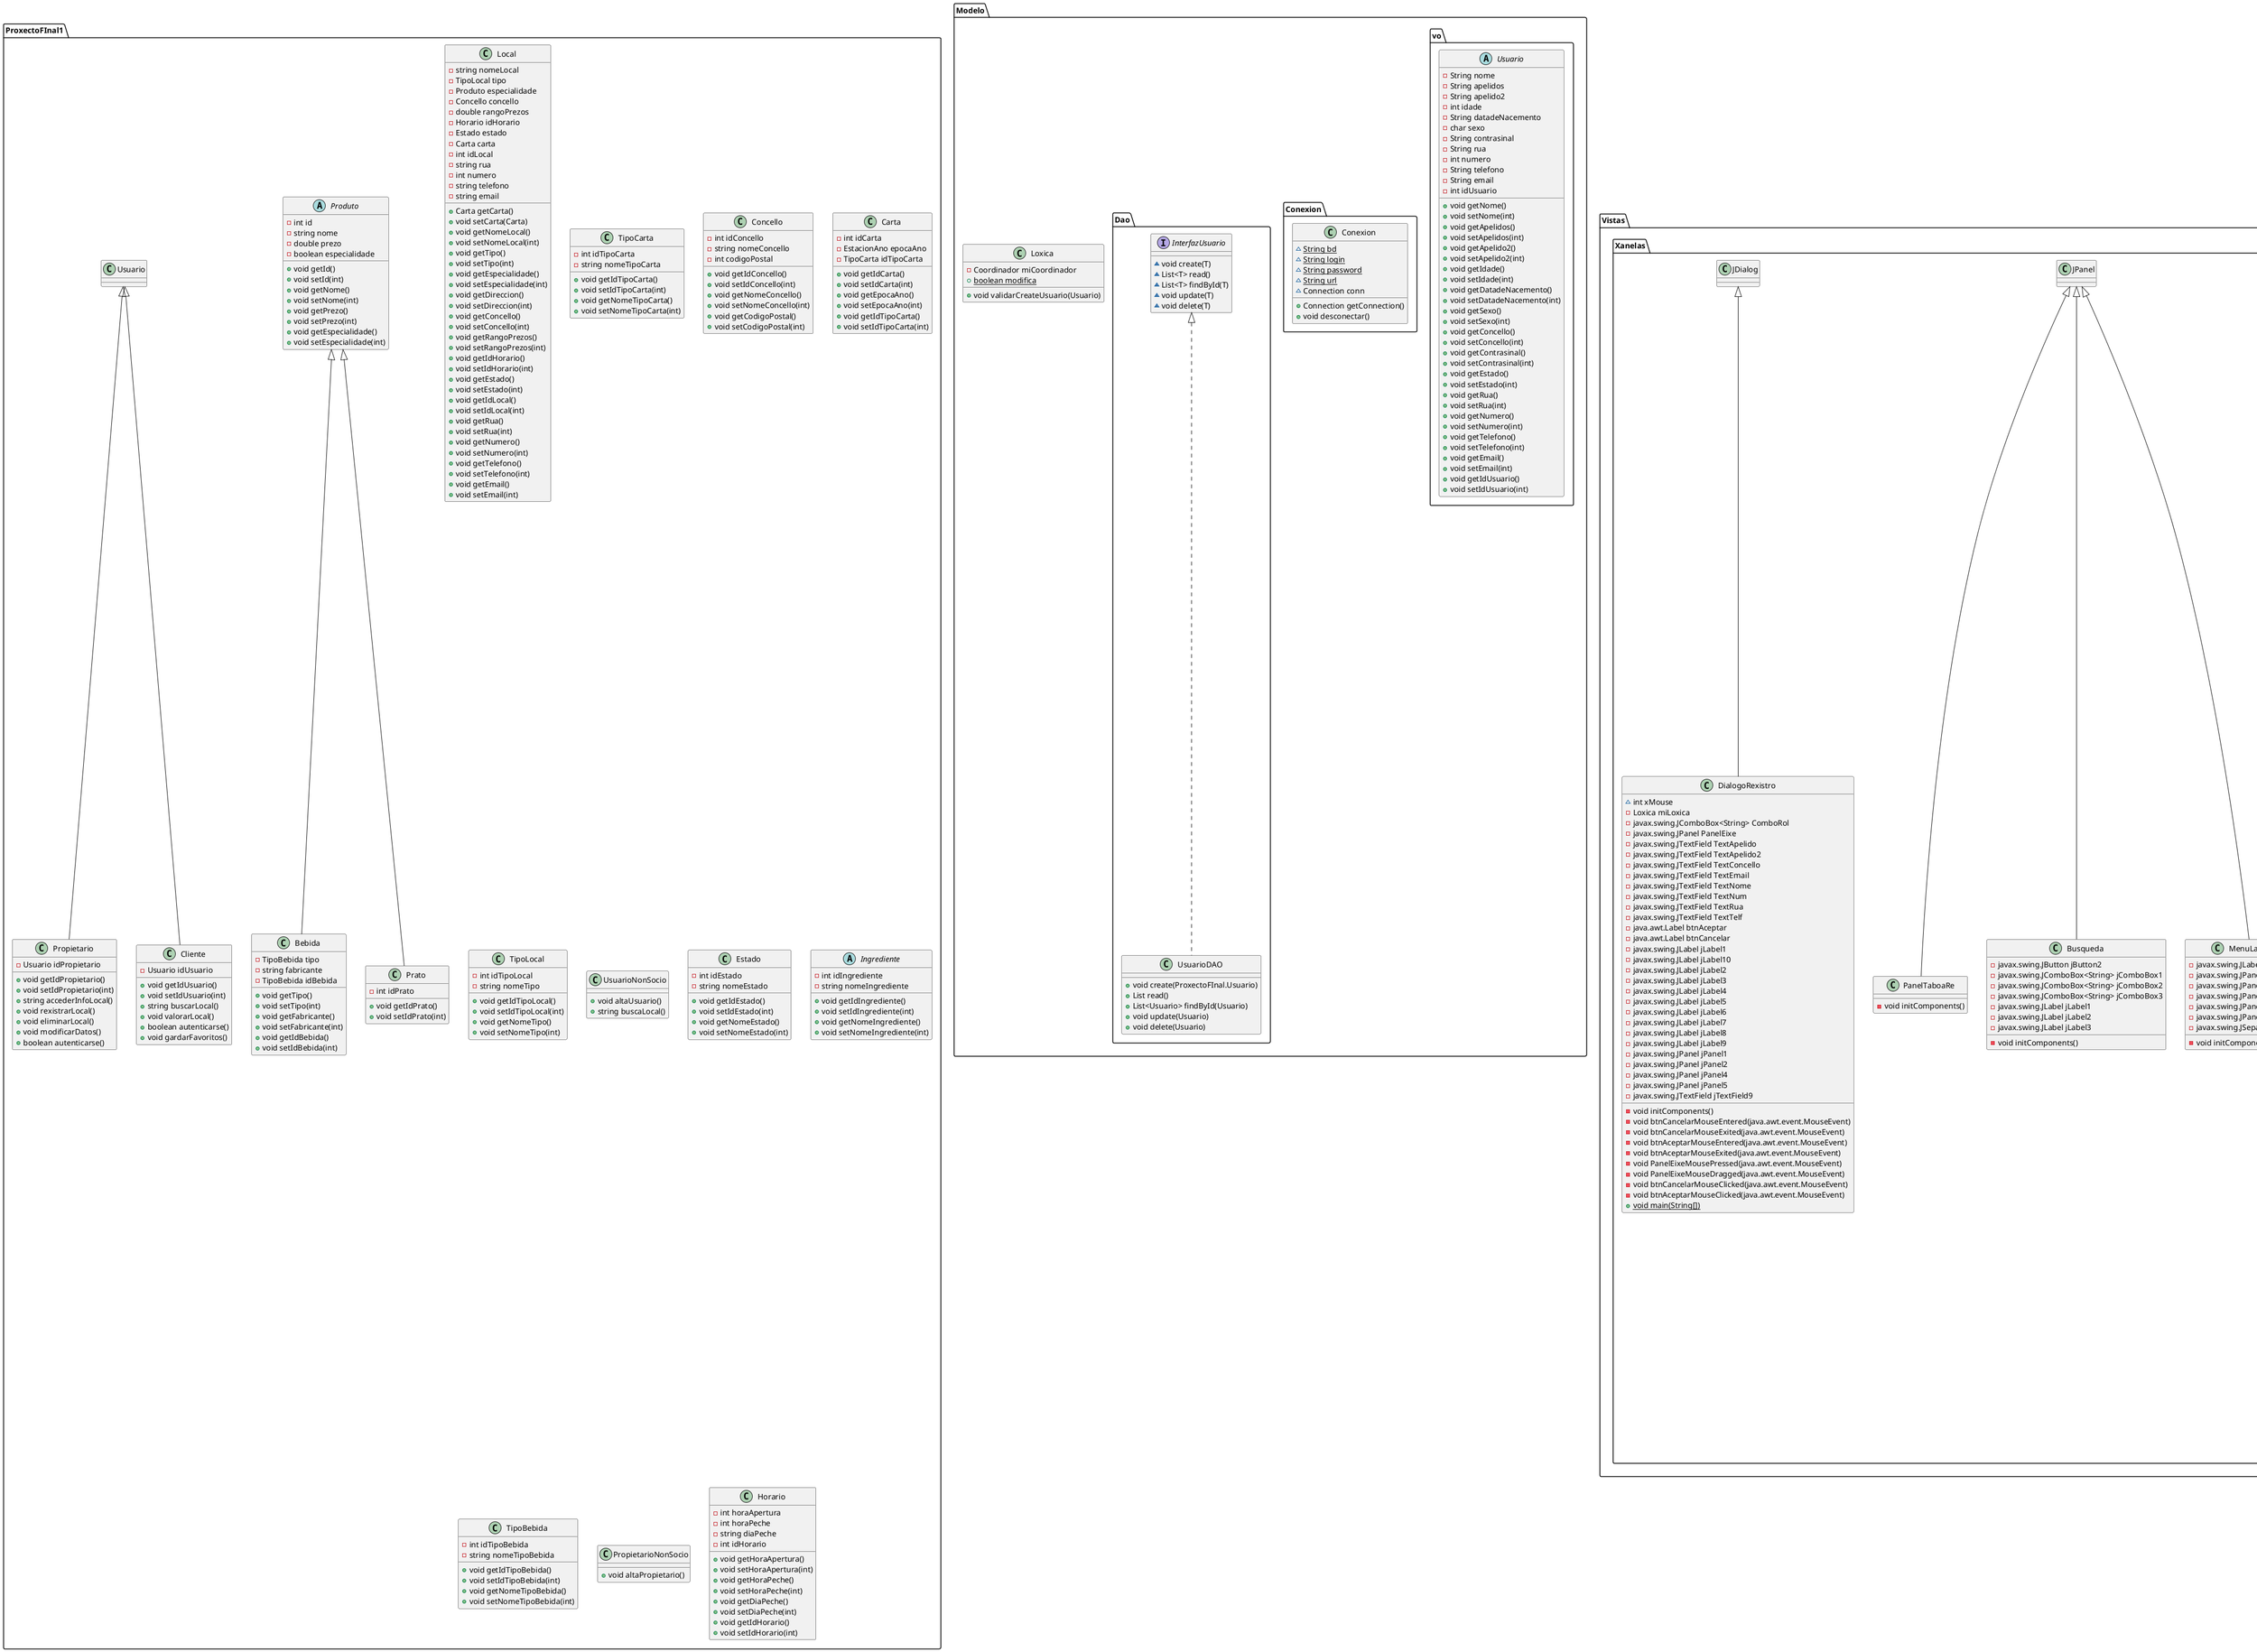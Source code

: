 @startuml
class Modelo.Loxica {
- Coordinador miCoordinador
+ {static} boolean modifica
+ void validarCreateUsuario(Usuario)
}
class ProxectoFInal1.Local {
- string nomeLocal
- TipoLocal tipo
- Produto especialidade
- Concello concello
- double rangoPrezos
- Horario idHorario
- Estado estado
- Carta carta
- int idLocal
- string rua
- int numero
- string telefono
- string email
+ Carta getCarta()
+ void setCarta(Carta)
+ void getNomeLocal()
+ void setNomeLocal(int)
+ void getTipo()
+ void setTipo(int)
+ void getEspecialidade()
+ void setEspecialidade(int)
+ void getDireccion()
+ void setDireccion(int)
+ void getConcello()
+ void setConcello(int)
+ void getRangoPrezos()
+ void setRangoPrezos(int)
+ void getIdHorario()
+ void setIdHorario(int)
+ void getEstado()
+ void setEstado(int)
+ void getIdLocal()
+ void setIdLocal(int)
+ void getRua()
+ void setRua(int)
+ void getNumero()
+ void setNumero(int)
+ void getTelefono()
+ void setTelefono(int)
+ void getEmail()
+ void setEmail(int)
}
class ProxectoFInal1.TipoCarta {
- int idTipoCarta
- string nomeTipoCarta
+ void getIdTipoCarta()
+ void setIdTipoCarta(int)
+ void getNomeTipoCarta()
+ void setNomeTipoCarta(int)
}
class Vistas.Xanelas.XanelaCliente {
- javax.swing.JPanel Bgcliente
- javax.swing.JLabel LabelBuscar
- javax.swing.JLabel LabelDatosCli
- javax.swing.JLabel LabelFav
- javax.swing.JLabel LabelIconoBuscar
- javax.swing.JLabel LabelIconoCli
- javax.swing.JLabel LabelIconoDatos
- javax.swing.JLabel LabelIconoFav
- javax.swing.JLabel LabelIconoMarcho
- javax.swing.JLabel LabelIconoSuperior
- javax.swing.JLabel LabelMarcho
- javax.swing.JLabel LabelSuperior
- javax.swing.JPanel PanelBuscar
- javax.swing.JPanel PanelBusquedaCli
- javax.swing.JPanel PanelCin
- javax.swing.JPanel PanelCuar
- javax.swing.JPanel PanelDatosCli
- javax.swing.JPanel PanelFav
- javax.swing.JPanel PanelFixo
- javax.swing.JPanel PanelInfoLo
- javax.swing.JPanel PanelLateral
- javax.swing.JPanel PanelMarcho
- javax.swing.JLabel PanelMesa
- javax.swing.JPanel PanelPri
- javax.swing.JPanel PanelPri1
- javax.swing.JPanel PanelPri2
- javax.swing.JPanel PanelSeg
- javax.swing.JPanel PanelSuperior
- javax.swing.JPanel PanelTer
- javax.swing.JTabbedPane TabInicial
- javax.swing.JTable TaboaInfoLo
- javax.swing.JButton jButton1
- javax.swing.JButton jButton2
- javax.swing.JButton jButton3
- javax.swing.JButton jButton4
- javax.swing.JButton jButton5
- javax.swing.JLabel jLabel1
- javax.swing.JLabel jLabel2
- javax.swing.JLabel jLabel3
- javax.swing.JLabel jLabel4
- javax.swing.JPanel jPanel1
- javax.swing.JPanel jPanel2
- javax.swing.JPanel jPanel3
- javax.swing.JPanel jPanel4
- javax.swing.JPanel jPanel6
- javax.swing.JPanel jPanel7
- javax.swing.JScrollPane jScrollPane1
- javax.swing.JSeparator jSeparator1
- javax.swing.JTextField jTextField1
- javax.swing.JLabel labelIconoConec
- javax.swing.JLabel labelconectado
- javax.swing.JLabel textPaBu
- void initComponents()
- void jButton4ActionPerformed(java.awt.event.ActionEvent)
- void jButton3ActionPerformed(java.awt.event.ActionEvent)
- void jButton1ActionPerformed(java.awt.event.ActionEvent)
- void jButton2ActionPerformed(java.awt.event.ActionEvent)
- void PanelMesaMouseClicked(java.awt.event.MouseEvent)
- void PanelBuscarMouseClicked(java.awt.event.MouseEvent)
- void PanelFavMouseClicked(java.awt.event.MouseEvent)
- void PanelDatosCliMouseClicked(java.awt.event.MouseEvent)
- void PanelMarchoMouseClicked(java.awt.event.MouseEvent)
- void LabelBuscarMouseEntered(java.awt.event.MouseEvent)
- void PanelFavMouseEntered(java.awt.event.MouseEvent)
- void PanelDatosCliMouseEntered(java.awt.event.MouseEvent)
- void PanelMarchoMouseEntered(java.awt.event.MouseEvent)
- void PanelFixoMouseEntered(java.awt.event.MouseEvent)
- void PanelFixoMouseClicked(java.awt.event.MouseEvent)
- void PanelFixoMouseExited(java.awt.event.MouseEvent)
- void PanelBuscarMouseExited(java.awt.event.MouseEvent)
- void PanelBuscarMouseEntered(java.awt.event.MouseEvent)
- void PanelFavMouseExited(java.awt.event.MouseEvent)
- void PanelDatosCliMouseExited(java.awt.event.MouseEvent)
- void PanelMarchoMouseExited(java.awt.event.MouseEvent)
- void LabelBuscarMouseClicked(java.awt.event.MouseEvent)
- void LabelFavMouseClicked(java.awt.event.MouseEvent)
- void LabelDatosCliMouseClicked(java.awt.event.MouseEvent)
- void PanelMesaMouseEntered(java.awt.event.MouseEvent)
- void PanelMesaMouseExited(java.awt.event.MouseEvent)
- void LabelFavMouseEntered(java.awt.event.MouseEvent)
- void LabelFavMouseExited(java.awt.event.MouseEvent)
- void LabelDatosCliMouseEntered(java.awt.event.MouseEvent)
- void LabelDatosCliMouseExited(java.awt.event.MouseEvent)
- void LabelBuscarMouseExited(java.awt.event.MouseEvent)
+ {static} void main(String[])
}
class ProxectoFInal1.Concello {
- int idConcello
- string nomeConcello
- int codigoPostal
+ void getIdConcello()
+ void setIdConcello(int)
+ void getNomeConcello()
+ void setNomeConcello(int)
+ void getCodigoPostal()
+ void setCodigoPostal(int)
}
class ProxectoFInal1.Carta {
- int idCarta
- EstacionAno epocaAno
- TipoCarta idTipoCarta
+ void getIdCarta()
+ void setIdCarta(int)
+ void getEpocaAno()
+ void setEpocaAno(int)
+ void getIdTipoCarta()
+ void setIdTipoCarta(int)
}
class Vistas.Xanelas.XanelaPropietario {
- javax.swing.JPanel Bgcliente
- javax.swing.JLabel LabelBuscar
- javax.swing.JLabel LabelDatosCli
- javax.swing.JLabel LabelFav
- javax.swing.JLabel LabelIconoBuscar
- javax.swing.JLabel LabelIconoCli
- javax.swing.JLabel LabelIconoDatos
- javax.swing.JLabel LabelIconoFav
- javax.swing.JLabel LabelIconoMarcho
- javax.swing.JLabel LabelIconoSuperior
- javax.swing.JLabel LabelMarcho
- javax.swing.JLabel LabelSuperior
- javax.swing.JPanel PanelBuscar
- javax.swing.JPanel PanelBusquedaCli
- javax.swing.JPanel PanelCin
- javax.swing.JPanel PanelCuar
- javax.swing.JPanel PanelDatosCli
- javax.swing.JPanel PanelFav
- javax.swing.JPanel PanelFixo
- javax.swing.JPanel PanelInfoLo
- javax.swing.JPanel PanelLateral
- javax.swing.JPanel PanelMarcho
- javax.swing.JLabel PanelMesa
- javax.swing.JPanel PanelPri
- javax.swing.JPanel PanelPri1
- javax.swing.JPanel PanelPri2
- javax.swing.JPanel PanelSeg
- javax.swing.JPanel PanelSuperior
- javax.swing.JPanel PanelTer
- javax.swing.JTabbedPane TabInicial
- javax.swing.JTable TaboaInfoLo
- javax.swing.JButton jButton1
- javax.swing.JButton jButton2
- javax.swing.JButton jButton3
- javax.swing.JButton jButton4
- javax.swing.JButton jButton5
- javax.swing.JLabel jLabel1
- javax.swing.JLabel jLabel2
- javax.swing.JLabel jLabel3
- javax.swing.JLabel jLabel4
- javax.swing.JPanel jPanel1
- javax.swing.JPanel jPanel2
- javax.swing.JPanel jPanel3
- javax.swing.JPanel jPanel4
- javax.swing.JPanel jPanel6
- javax.swing.JPanel jPanel7
- javax.swing.JScrollPane jScrollPane1
- javax.swing.JSeparator jSeparator1
- javax.swing.JTextField jTextField1
- javax.swing.JLabel labelIconoConec
- javax.swing.JLabel labelconectado
- javax.swing.JLabel textPaBu
- void initComponents()
- void jButton4ActionPerformed(java.awt.event.ActionEvent)
- void jButton3ActionPerformed(java.awt.event.ActionEvent)
- void jButton1ActionPerformed(java.awt.event.ActionEvent)
- void jButton2ActionPerformed(java.awt.event.ActionEvent)
- void PanelMesaMouseClicked(java.awt.event.MouseEvent)
- void PanelBuscarMouseClicked(java.awt.event.MouseEvent)
- void PanelFavMouseClicked(java.awt.event.MouseEvent)
- void PanelDatosCliMouseClicked(java.awt.event.MouseEvent)
- void PanelMarchoMouseClicked(java.awt.event.MouseEvent)
- void LabelBuscarMouseEntered(java.awt.event.MouseEvent)
- void PanelFavMouseEntered(java.awt.event.MouseEvent)
- void PanelDatosCliMouseEntered(java.awt.event.MouseEvent)
- void PanelMarchoMouseEntered(java.awt.event.MouseEvent)
- void PanelFixoMouseEntered(java.awt.event.MouseEvent)
- void PanelFixoMouseClicked(java.awt.event.MouseEvent)
- void PanelFixoMouseExited(java.awt.event.MouseEvent)
- void PanelBuscarMouseExited(java.awt.event.MouseEvent)
- void PanelBuscarMouseEntered(java.awt.event.MouseEvent)
- void PanelFavMouseExited(java.awt.event.MouseEvent)
- void PanelDatosCliMouseExited(java.awt.event.MouseEvent)
- void PanelMarchoMouseExited(java.awt.event.MouseEvent)
- void LabelBuscarMouseClicked(java.awt.event.MouseEvent)
- void LabelFavMouseClicked(java.awt.event.MouseEvent)
- void LabelDatosCliMouseClicked(java.awt.event.MouseEvent)
- void PanelMesaMouseEntered(java.awt.event.MouseEvent)
- void PanelMesaMouseExited(java.awt.event.MouseEvent)
- void LabelFavMouseEntered(java.awt.event.MouseEvent)
- void LabelFavMouseExited(java.awt.event.MouseEvent)
- void LabelDatosCliMouseEntered(java.awt.event.MouseEvent)
- void LabelDatosCliMouseExited(java.awt.event.MouseEvent)
- void LabelBuscarMouseExited(java.awt.event.MouseEvent)
+ {static} void main(String[])
}
class ProxectoFInal1.Bebida {
- TipoBebida tipo
- string fabricante
- TipoBebida idBebida
+ void getTipo()
+ void setTipo(int)
+ void getFabricante()
+ void setFabricante(int)
+ void getIdBebida()
+ void setIdBebida(int)
}
class Vistas.Xanelas.PanelTaboaRe {
- void initComponents()
}
class ProxectoFInal1.TipoLocal {
- int idTipoLocal
- string nomeTipo
+ void getIdTipoLocal()
+ void setIdTipoLocal(int)
+ void getNomeTipo()
+ void setNomeTipo(int)
}
abstract class Modelo.vo.Usuario {
- String nome
- String apelidos
- String apelido2
- int idade
- String datadeNacemento
- char sexo
- String contrasinal
- String rua
- int numero
- String telefono
- String email
- int idUsuario
+ void getNome()
+ void setNome(int)
+ void getApelidos()
+ void setApelidos(int)
+ void getApelido2()
+ void setApelido2(int)
+ void getIdade()
+ void setIdade(int)
+ void getDatadeNacemento()
+ void setDatadeNacemento(int)
+ void getSexo()
+ void setSexo(int)
+ void getConcello()
+ void setConcello(int)
+ void getContrasinal()
+ void setContrasinal(int)
+ void getEstado()
+ void setEstado(int)
+ void getRua()
+ void setRua(int)
+ void getNumero()
+ void setNumero(int)
+ void getTelefono()
+ void setTelefono(int)
+ void getEmail()
+ void setEmail(int)
+ void getIdUsuario()
+ void setIdUsuario(int)
}
class ProxectoFInal1.UsuarioNonSocio {
+ void altaUsuario()
+ string buscaLocal()
}
class Modelo.Conexion.Conexion {
~ {static} String bd
~ {static} String login
~ {static} String password
~ {static} String url
~ Connection conn
+ Connection getConnection()
+ void desconectar()
}
class ProxectoFInal1.Propietario {
- Usuario idPropietario
+ void getIdPropietario()
+ void setIdPropietario(int)
+ string accederInfoLocal()
+ void rexistrarLocal()
+ void eliminarLocal()
+ void modificarDatos()
+ boolean autenticarse()
}
class Modelo.Dao.UsuarioDAO {
+ void create(ProxectoFInal.Usuario)
+ List read()
+ List<Usuario> findById(Usuario)
+ void update(Usuario)
+ void delete(Usuario)
}
class ProxectoFInal1.Cliente {
- Usuario idUsuario
+ void getIdUsuario()
+ void setIdUsuario(int)
+ string buscarLocal()
+ void valorarLocal()
+ boolean autenticarse()
+ void gardarFavoritos()
}
class ProxectoFInal1.Prato {
- int idPrato
+ void getIdPrato()
+ void setIdPrato(int)
}
class Vistas.Xanelas.Xanela1 {
+ int xMouse
- javax.swing.JPanel BarraSuperior
- javax.swing.JPasswordField ContrasinalText
- javax.swing.JLabel LabelContra
- javax.swing.JLabel LabelInicioSesion
- javax.swing.JLabel LabelUsuario
- javax.swing.JPanel PanelBtnInicio
- javax.swing.JPanel PanelBtnRexistro
- javax.swing.JPanel PanelBuscador
- javax.swing.JPanel PanelCorpo
- javax.swing.JPanel PanelInicioRexistro
- javax.swing.JTextField UsuarioText
- javax.swing.JPanel bg
- java.awt.Label btnInicioSesion
- java.awt.Label btnRexistro
- java.awt.Label btnSaida
- javax.swing.ButtonGroup buttonGroup1
- javax.swing.JLabel infoText
- javax.swing.JSeparator jSeparator1
- javax.swing.JSeparator jSeparator2
- void initComponents()
- void UsuarioTextActionPerformed(java.awt.event.ActionEvent)
- void BarraSuperiorMousePressed(java.awt.event.MouseEvent)
- void BarraSuperiorMouseDragged(java.awt.event.MouseEvent)
- void btnSaidaMouseClicked(java.awt.event.MouseEvent)
- void btnSaidaMouseEntered(java.awt.event.MouseEvent)
- void btnSaidaMouseExited(java.awt.event.MouseEvent)
- void PanelBtnRexistroMouseEntered(java.awt.event.MouseEvent)
- void btnInicioSesionMouseClicked(java.awt.event.MouseEvent)
- void btnInicioSesionMouseEntered(java.awt.event.MouseEvent)
- void btnInicioSesionMouseExited(java.awt.event.MouseEvent)
- void btnRexistroMouseClicked(java.awt.event.MouseEvent)
- void btnRexistroMouseEntered(java.awt.event.MouseEvent)
- void btnRexistroMouseExited(java.awt.event.MouseEvent)
+ {static} void main(String[])
}
class Vistas.Xanelas.Busqueda {
- javax.swing.JButton jButton2
- javax.swing.JComboBox<String> jComboBox1
- javax.swing.JComboBox<String> jComboBox2
- javax.swing.JComboBox<String> jComboBox3
- javax.swing.JLabel jLabel1
- javax.swing.JLabel jLabel2
- javax.swing.JLabel jLabel3
- void initComponents()
}
class ProxectoFInal1.Estado {
- int idEstado
- string nomeEstado
+ void getIdEstado()
+ void setIdEstado(int)
+ void getNomeEstado()
+ void setNomeEstado(int)
}
abstract class ProxectoFInal1.Ingrediente {
- int idIngrediente
- string nomeIngrediente
+ void getIdIngrediente()
+ void setIdIngrediente(int)
+ void getNomeIngrediente()
+ void setNomeIngrediente(int)
}
class Vistas.Xanelas.DialogoRexistro {
~ int xMouse
- Loxica miLoxica
- javax.swing.JComboBox<String> ComboRol
- javax.swing.JPanel PanelEixe
- javax.swing.JTextField TextApelido
- javax.swing.JTextField TextApelido2
- javax.swing.JTextField TextConcello
- javax.swing.JTextField TextEmail
- javax.swing.JTextField TextNome
- javax.swing.JTextField TextNum
- javax.swing.JTextField TextRua
- javax.swing.JTextField TextTelf
- java.awt.Label btnAceptar
- java.awt.Label btnCancelar
- javax.swing.JLabel jLabel1
- javax.swing.JLabel jLabel10
- javax.swing.JLabel jLabel2
- javax.swing.JLabel jLabel3
- javax.swing.JLabel jLabel4
- javax.swing.JLabel jLabel5
- javax.swing.JLabel jLabel6
- javax.swing.JLabel jLabel7
- javax.swing.JLabel jLabel8
- javax.swing.JLabel jLabel9
- javax.swing.JPanel jPanel1
- javax.swing.JPanel jPanel2
- javax.swing.JPanel jPanel4
- javax.swing.JPanel jPanel5
- javax.swing.JTextField jTextField9
- void initComponents()
- void btnCancelarMouseEntered(java.awt.event.MouseEvent)
- void btnCancelarMouseExited(java.awt.event.MouseEvent)
- void btnAceptarMouseEntered(java.awt.event.MouseEvent)
- void btnAceptarMouseExited(java.awt.event.MouseEvent)
- void PanelEixeMousePressed(java.awt.event.MouseEvent)
- void PanelEixeMouseDragged(java.awt.event.MouseEvent)
- void btnCancelarMouseClicked(java.awt.event.MouseEvent)
- void btnAceptarMouseClicked(java.awt.event.MouseEvent)
+ {static} void main(String[])
}
class Controlador.Coordinador {
- Loxica miLoxica
- DialogoRexistro dialogoRexistro
}
interface Modelo.Dao.InterfazUsuario {
~ void create(T)
~ List<T> read()
~ List<T> findById(T)
~ void update(T)
~ void delete(T)
}
class ProxectoFInal1.TipoBebida {
- int idTipoBebida
- string nomeTipoBebida
+ void getIdTipoBebida()
+ void setIdTipoBebida(int)
+ void getNomeTipoBebida()
+ void setNomeTipoBebida(int)
}
class Vistas.Xanelas.MenuLateralCliente {
- javax.swing.JLabel jLabel2
- javax.swing.JPanel jPanel1
- javax.swing.JPanel jPanel2
- javax.swing.JPanel jPanel3
- javax.swing.JPanel jPanel4
- javax.swing.JPanel jPanel5
- javax.swing.JSeparator jSeparator1
- void initComponents()
}
class ProxectoFInal1.PropietarioNonSocio {
+ void altaPropietario()
}
abstract class ProxectoFInal1.Produto {
- int id
- string nome
- double prezo
- boolean especialidade
+ void getId()
+ void setId(int)
+ void getNome()
+ void setNome(int)
+ void getPrezo()
+ void setPrezo(int)
+ void getEspecialidade()
+ void setEspecialidade(int)
}
class ProxectoFInal1.Horario {
- int horaApertura
- int horaPeche
- string diaPeche
- int idHorario
+ void getHoraApertura()
+ void setHoraApertura(int)
+ void getHoraPeche()
+ void setHoraPeche(int)
+ void getDiaPeche()
+ void setDiaPeche(int)
+ void getIdHorario()
+ void setIdHorario(int)
}


Vistas.Xanelas.JFrame <|-- Vistas.Xanelas.XanelaCliente
Vistas.Xanelas.JFrame <|-- Vistas.Xanelas.XanelaPropietario
ProxectoFInal1.Produto <|-- ProxectoFInal1.Bebida
Vistas.Xanelas.JPanel <|-- Vistas.Xanelas.PanelTaboaRe
ProxectoFInal1.Usuario <|-- ProxectoFInal1.Propietario
Modelo.Dao.InterfazUsuario <|.. Modelo.Dao.UsuarioDAO
ProxectoFInal1.Usuario <|-- ProxectoFInal1.Cliente
ProxectoFInal1.Produto <|-- ProxectoFInal1.Prato
Vistas.Xanelas.JFrame <|-- Vistas.Xanelas.Xanela1
Vistas.Xanelas.JPanel <|-- Vistas.Xanelas.Busqueda
Vistas.Xanelas.JDialog <|-- Vistas.Xanelas.DialogoRexistro
Vistas.Xanelas.JPanel <|-- Vistas.Xanelas.MenuLateralCliente
@enduml